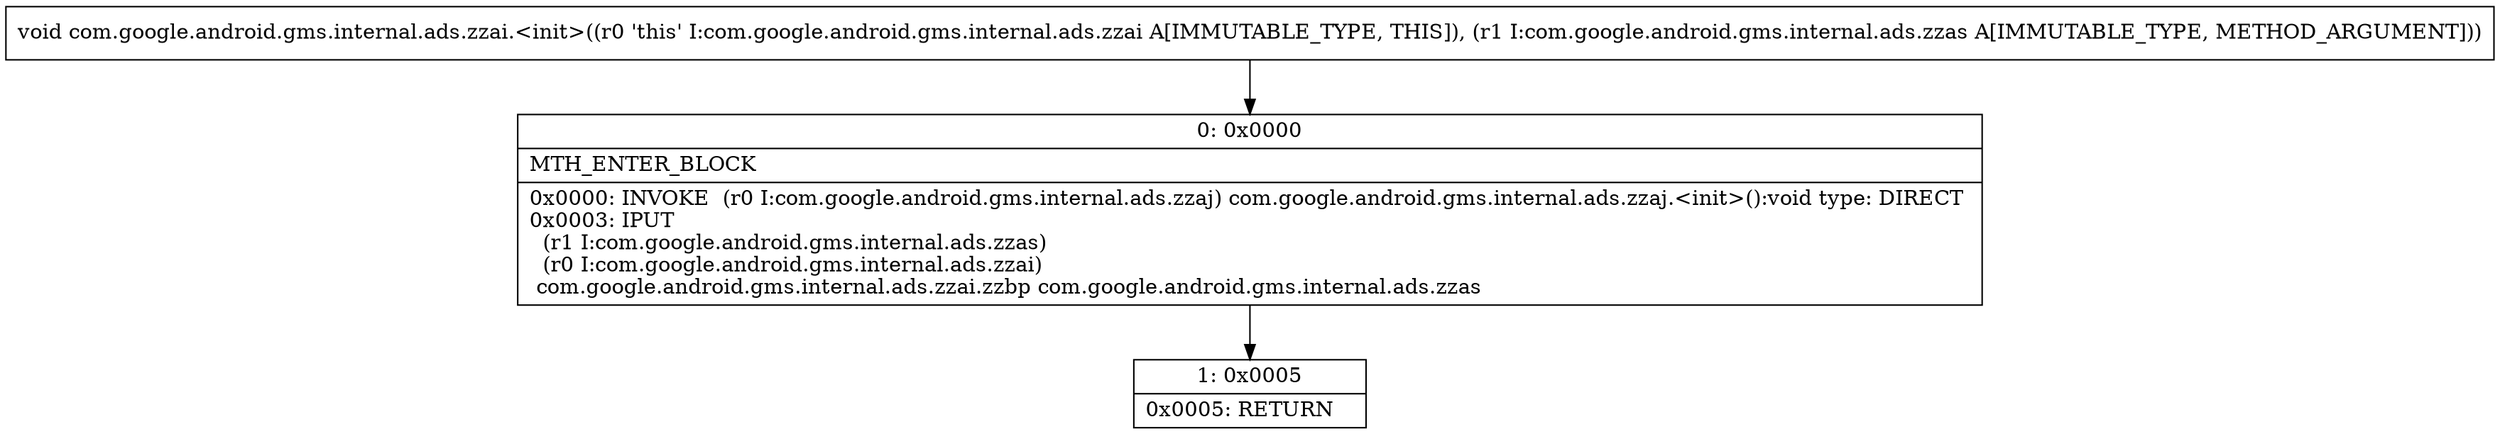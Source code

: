 digraph "CFG forcom.google.android.gms.internal.ads.zzai.\<init\>(Lcom\/google\/android\/gms\/internal\/ads\/zzas;)V" {
Node_0 [shape=record,label="{0\:\ 0x0000|MTH_ENTER_BLOCK\l|0x0000: INVOKE  (r0 I:com.google.android.gms.internal.ads.zzaj) com.google.android.gms.internal.ads.zzaj.\<init\>():void type: DIRECT \l0x0003: IPUT  \l  (r1 I:com.google.android.gms.internal.ads.zzas)\l  (r0 I:com.google.android.gms.internal.ads.zzai)\l com.google.android.gms.internal.ads.zzai.zzbp com.google.android.gms.internal.ads.zzas \l}"];
Node_1 [shape=record,label="{1\:\ 0x0005|0x0005: RETURN   \l}"];
MethodNode[shape=record,label="{void com.google.android.gms.internal.ads.zzai.\<init\>((r0 'this' I:com.google.android.gms.internal.ads.zzai A[IMMUTABLE_TYPE, THIS]), (r1 I:com.google.android.gms.internal.ads.zzas A[IMMUTABLE_TYPE, METHOD_ARGUMENT])) }"];
MethodNode -> Node_0;
Node_0 -> Node_1;
}

